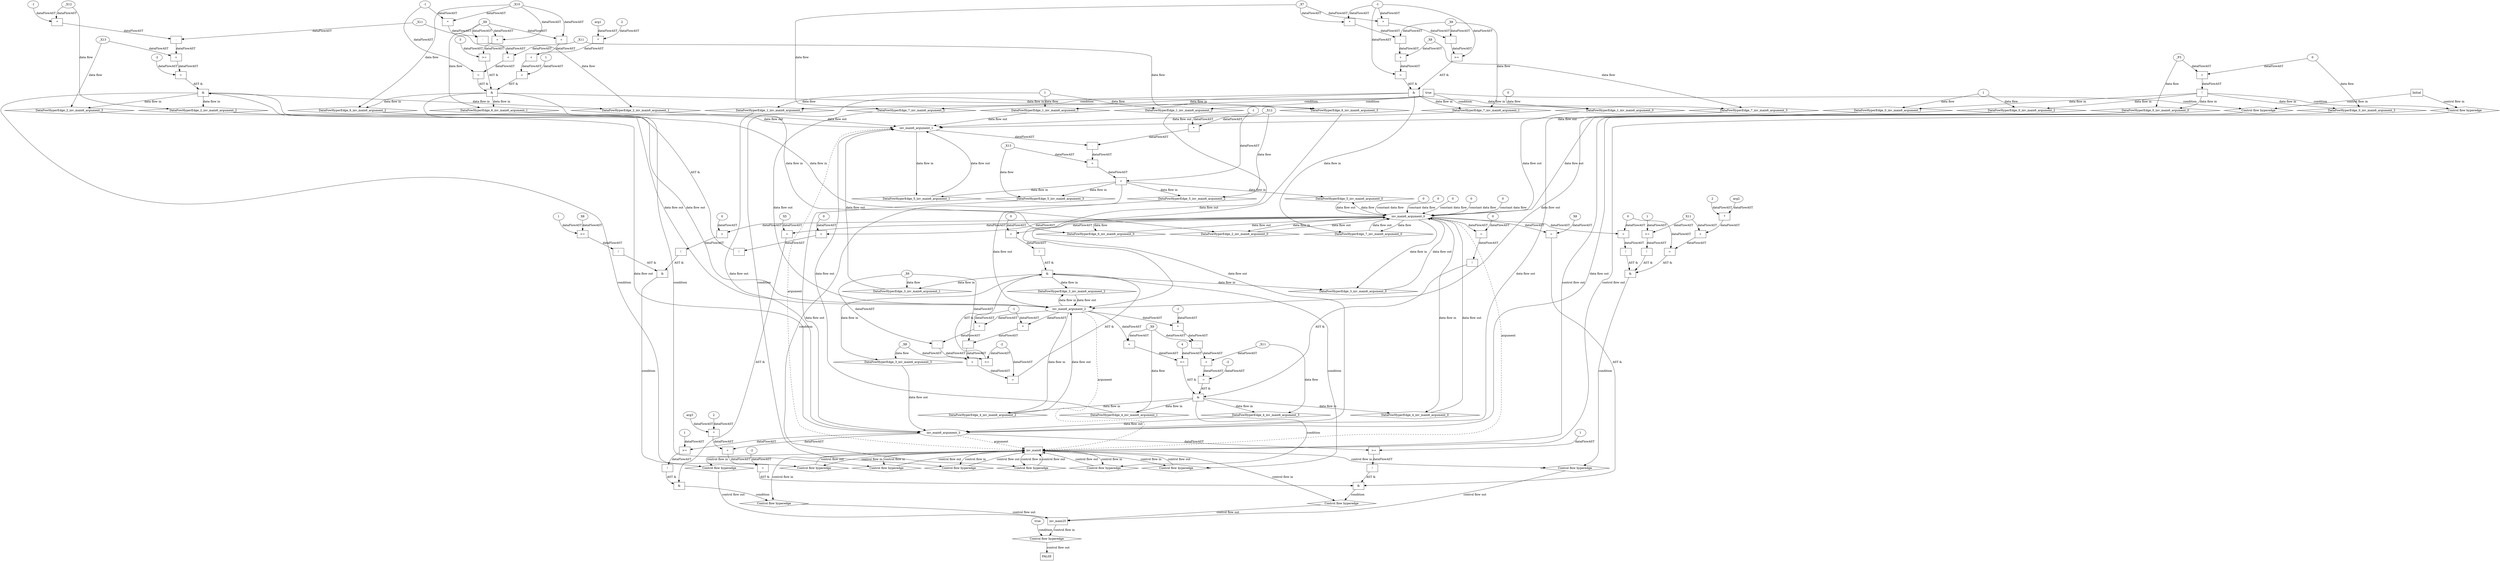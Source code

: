 digraph dag {
"inv_main25" [label="inv_main25" nodeName="inv_main25" class=cfn  shape="rect"];
"inv_main6" [label="inv_main6" nodeName="inv_main6" class=cfn  shape="rect"];
FALSE [label="FALSE" nodeName=FALSE class=cfn  shape="rect"];
Initial [label="Initial" nodeName=Initial class=cfn  shape="rect"];
ControlFowHyperEdge_0 [label="Control flow hyperedge" nodeName=ControlFowHyperEdge_0 class=controlFlowHyperEdge shape="diamond"];
"Initial" -> ControlFowHyperEdge_0 [label="control flow in"]
ControlFowHyperEdge_0 -> "inv_main6" [label="control flow out"]
ControlFowHyperEdge_1 [label="Control flow hyperedge" nodeName=ControlFowHyperEdge_1 class=controlFlowHyperEdge shape="diamond"];
"Initial" -> ControlFowHyperEdge_1 [label="control flow in"]
ControlFowHyperEdge_1 -> "inv_main6" [label="control flow out"]
ControlFowHyperEdge_2 [label="Control flow hyperedge" nodeName=ControlFowHyperEdge_2 class=controlFlowHyperEdge shape="diamond"];
"inv_main6" -> ControlFowHyperEdge_2 [label="control flow in"]
ControlFowHyperEdge_2 -> "inv_main6" [label="control flow out"]
ControlFowHyperEdge_3 [label="Control flow hyperedge" nodeName=ControlFowHyperEdge_3 class=controlFlowHyperEdge shape="diamond"];
"inv_main6" -> ControlFowHyperEdge_3 [label="control flow in"]
ControlFowHyperEdge_3 -> "inv_main6" [label="control flow out"]
ControlFowHyperEdge_4 [label="Control flow hyperedge" nodeName=ControlFowHyperEdge_4 class=controlFlowHyperEdge shape="diamond"];
"inv_main6" -> ControlFowHyperEdge_4 [label="control flow in"]
ControlFowHyperEdge_4 -> "inv_main6" [label="control flow out"]
ControlFowHyperEdge_5 [label="Control flow hyperedge" nodeName=ControlFowHyperEdge_5 class=controlFlowHyperEdge shape="diamond"];
"inv_main6" -> ControlFowHyperEdge_5 [label="control flow in"]
ControlFowHyperEdge_5 -> "inv_main6" [label="control flow out"]
ControlFowHyperEdge_6 [label="Control flow hyperedge" nodeName=ControlFowHyperEdge_6 class=controlFlowHyperEdge shape="diamond"];
"inv_main6" -> ControlFowHyperEdge_6 [label="control flow in"]
ControlFowHyperEdge_6 -> "inv_main6" [label="control flow out"]
ControlFowHyperEdge_7 [label="Control flow hyperedge" nodeName=ControlFowHyperEdge_7 class=controlFlowHyperEdge shape="diamond"];
"inv_main6" -> ControlFowHyperEdge_7 [label="control flow in"]
ControlFowHyperEdge_7 -> "inv_main6" [label="control flow out"]
ControlFowHyperEdge_8 [label="Control flow hyperedge" nodeName=ControlFowHyperEdge_8 class=controlFlowHyperEdge shape="diamond"];
"inv_main6" -> ControlFowHyperEdge_8 [label="control flow in"]
ControlFowHyperEdge_8 -> "inv_main25" [label="control flow out"]
ControlFowHyperEdge_9 [label="Control flow hyperedge" nodeName=ControlFowHyperEdge_9 class=controlFlowHyperEdge shape="diamond"];
"inv_main6" -> ControlFowHyperEdge_9 [label="control flow in"]
ControlFowHyperEdge_9 -> "inv_main25" [label="control flow out"]
ControlFowHyperEdge_10 [label="Control flow hyperedge" nodeName=ControlFowHyperEdge_10 class=controlFlowHyperEdge shape="diamond"];
"inv_main6" -> ControlFowHyperEdge_10 [label="control flow in"]
ControlFowHyperEdge_10 -> "inv_main25" [label="control flow out"]
ControlFowHyperEdge_11 [label="Control flow hyperedge" nodeName=ControlFowHyperEdge_11 class=controlFlowHyperEdge shape="diamond"];
"inv_main6" -> ControlFowHyperEdge_11 [label="control flow in"]
ControlFowHyperEdge_11 -> "inv_main25" [label="control flow out"]
ControlFowHyperEdge_12 [label="Control flow hyperedge" nodeName=ControlFowHyperEdge_12 class=controlFlowHyperEdge shape="diamond"];
"inv_main25" -> ControlFowHyperEdge_12 [label="control flow in"]
ControlFowHyperEdge_12 -> "FALSE" [label="control flow out"]
"inv_main6_argument_0" [label="inv_main6_argument_0" nodeName=argument0 class=argument  head="inv_main6" shape="oval"];
"inv_main6_argument_0" -> "inv_main6"[label="argument" style="dashed"]
"inv_main6_argument_1" [label="inv_main6_argument_1" nodeName=argument1 class=argument  head="inv_main6" shape="oval"];
"inv_main6_argument_1" -> "inv_main6"[label="argument" style="dashed"]
"inv_main6_argument_2" [label="inv_main6_argument_2" nodeName=argument2 class=argument  head="inv_main6" shape="oval"];
"inv_main6_argument_2" -> "inv_main6"[label="argument" style="dashed"]
"inv_main6_argument_3" [label="inv_main6_argument_3" nodeName=argument3 class=argument  head="inv_main6" shape="oval"];
"inv_main6_argument_3" -> "inv_main6"[label="argument" style="dashed"]

"xxxinv_main6___Initial_0xxxguard_0_node_0" [label="!" nodeName="xxxinv_main6___Initial_0xxxguard_0_node_0" class=Operator shape="rect"];
"xxxinv_main6___Initial_0xxxguard_0_node_1" [label="=" nodeName="xxxinv_main6___Initial_0xxxguard_0_node_1" class=Operator  shape="rect"];
"xxxinv_main6___Initial_0xxxguard_0_node_1" -> "xxxinv_main6___Initial_0xxxguard_0_node_0"[label="dataFlowAST"]
"xxxinv_main6___Initial_0xxxdataFlow_0_node_0" -> "xxxinv_main6___Initial_0xxxguard_0_node_1"[label="dataFlowAST"]
"xxxinv_main6___Initial_0xxxdataFlow3_node_0" -> "xxxinv_main6___Initial_0xxxguard_0_node_1"[label="dataFlowAST"]

"xxxinv_main6___Initial_0xxxguard_0_node_0" -> "ControlFowHyperEdge_0" [label="condition"];
"xxxinv_main6___Initial_0xxxdataFlow_0_node_0" [label="_P3" nodeName="xxxinv_main6___Initial_0xxxdataFlow_0_node_0" class=Constant ];

"xxxinv_main6___Initial_0xxxdataFlow_0_node_0" -> "DataFowHyperEdge_0_inv_main6_argument_0" [label="data flow"];
"xxxinv_main6___Initial_0xxxdataFlow1_node_0" [label="1" nodeName="xxxinv_main6___Initial_0xxxdataFlow1_node_0" class=Literal ];

"xxxinv_main6___Initial_0xxxdataFlow1_node_0" -> "DataFowHyperEdge_0_inv_main6_argument_1" [label="data flow"];

"xxxinv_main6___Initial_0xxxdataFlow1_node_0" -> "DataFowHyperEdge_0_inv_main6_argument_2" [label="data flow"];
"xxxinv_main6___Initial_0xxxdataFlow3_node_0" [label="0" nodeName="xxxinv_main6___Initial_0xxxdataFlow3_node_0" class=Literal ];

"xxxinv_main6___Initial_0xxxdataFlow3_node_0" -> "DataFowHyperEdge_0_inv_main6_argument_3" [label="data flow"];
"true_1" [label="true" nodeName="true_1" class=true shape="rect"];
"true_1" -> "ControlFowHyperEdge_1" [label="condition"];
"xxxinv_main6___Initial_1xxxdataFlow_0_node_0" [label="0" nodeName="xxxinv_main6___Initial_1xxxdataFlow_0_node_0" class=Literal ];

"xxxinv_main6___Initial_1xxxdataFlow_0_node_0" -> "DataFowHyperEdge_1_inv_main6_argument_0" [label="data flow"];
"xxxinv_main6___Initial_1xxxdataFlow1_node_0" [label="1" nodeName="xxxinv_main6___Initial_1xxxdataFlow1_node_0" class=Literal ];

"xxxinv_main6___Initial_1xxxdataFlow1_node_0" -> "DataFowHyperEdge_1_inv_main6_argument_1" [label="data flow"];

"xxxinv_main6___Initial_1xxxdataFlow1_node_0" -> "DataFowHyperEdge_1_inv_main6_argument_2" [label="data flow"];

"xxxinv_main6___Initial_1xxxdataFlow1_node_0" -> "DataFowHyperEdge_1_inv_main6_argument_3" [label="data flow"];
"xxxinv_main6___inv_main6_2xxx_and" [label="&" nodeName="xxxinv_main6___inv_main6_2xxx_and" class=Operator shape="rect"];
"xxxinv_main6___inv_main6_2xxxguard_0_node_0" [label="!" nodeName="xxxinv_main6___inv_main6_2xxxguard_0_node_0" class=Operator shape="rect"];
"xxxinv_main6___inv_main6_2xxxguard_0_node_1" [label="=" nodeName="xxxinv_main6___inv_main6_2xxxguard_0_node_1" class=Operator  shape="rect"];
"xxxinv_main6___inv_main6_2xxxguard_0_node_3" [label="0" nodeName="xxxinv_main6___inv_main6_2xxxguard_0_node_3" class=Literal ];
"xxxinv_main6___inv_main6_2xxxguard_0_node_1" -> "xxxinv_main6___inv_main6_2xxxguard_0_node_0"[label="dataFlowAST"]
"inv_main6_argument_0" -> "xxxinv_main6___inv_main6_2xxxguard_0_node_1"[label="dataFlowAST"]
"xxxinv_main6___inv_main6_2xxxguard_0_node_3" -> "xxxinv_main6___inv_main6_2xxxguard_0_node_1"[label="dataFlowAST"]

"xxxinv_main6___inv_main6_2xxxguard_0_node_0" -> "xxxinv_main6___inv_main6_2xxx_and" [label="AST &"];
"xxxinv_main6___inv_main6_2xxxguard1_node_0" [label="=" nodeName="xxxinv_main6___inv_main6_2xxxguard1_node_0" class=Operator  shape="rect"];
"xxxinv_main6___inv_main6_2xxxguard1_node_1" [label="+" nodeName="xxxinv_main6___inv_main6_2xxxguard1_node_1" class= Operator shape="rect"];
"xxxinv_main6___inv_main6_2xxxguard1_node_3" [label="-" nodeName="xxxinv_main6___inv_main6_2xxxguard1_node_3" class= Operator shape="rect"];
"xxxinv_main6___inv_main6_2xxxguard1_node_4" [label="*" nodeName="xxxinv_main6___inv_main6_2xxxguard1_node_4" class=Operator  shape="rect"];
"xxxinv_main6___inv_main6_2xxxguard1_node_5" [label="-1" nodeName="xxxinv_main6___inv_main6_2xxxguard1_node_5" class=Coeff ];
"xxxinv_main6___inv_main6_2xxxguard1_node_8" [label="-2" nodeName="xxxinv_main6___inv_main6_2xxxguard1_node_8" class=Literal ];
"xxxinv_main6___inv_main6_2xxxguard1_node_1" -> "xxxinv_main6___inv_main6_2xxxguard1_node_0"[label="dataFlowAST"]
"xxxinv_main6___inv_main6_2xxxguard1_node_8" -> "xxxinv_main6___inv_main6_2xxxguard1_node_0"[label="dataFlowAST"]
"xxxinv_main6___inv_main6_2xxxdataFlow2_node_0" -> "xxxinv_main6___inv_main6_2xxxguard1_node_1"[label="dataFlowAST"]
"xxxinv_main6___inv_main6_2xxxguard1_node_3" -> "xxxinv_main6___inv_main6_2xxxguard1_node_1"[label="dataFlowAST"]
"xxxinv_main6___inv_main6_2xxxguard1_node_4" -> "xxxinv_main6___inv_main6_2xxxguard1_node_3"[label="dataFlowAST"]
"xxxinv_main6___inv_main6_2xxxdataFlow_0_node_0" -> "xxxinv_main6___inv_main6_2xxxguard1_node_3"[label="dataFlowAST"]
"xxxinv_main6___inv_main6_2xxxguard1_node_5" -> "xxxinv_main6___inv_main6_2xxxguard1_node_4"[label="dataFlowAST"]
"xxxinv_main6___inv_main6_2xxxdataFlow1_node_0" -> "xxxinv_main6___inv_main6_2xxxguard1_node_4"[label="dataFlowAST"]

"xxxinv_main6___inv_main6_2xxxguard1_node_0" -> "xxxinv_main6___inv_main6_2xxx_and" [label="AST &"];
"xxxinv_main6___inv_main6_2xxx_and" -> "ControlFowHyperEdge_2" [label="condition"];
"xxxinv_main6___inv_main6_2xxxdataFlow_0_node_0" [label="_X11" nodeName="xxxinv_main6___inv_main6_2xxxdataFlow_0_node_0" class=Constant ];

"xxxinv_main6___inv_main6_2xxxdataFlow_0_node_0" -> "DataFowHyperEdge_2_inv_main6_argument_1" [label="data flow"];
"xxxinv_main6___inv_main6_2xxxdataFlow1_node_0" [label="_X12" nodeName="xxxinv_main6___inv_main6_2xxxdataFlow1_node_0" class=Constant ];

"xxxinv_main6___inv_main6_2xxxdataFlow1_node_0" -> "DataFowHyperEdge_2_inv_main6_argument_2" [label="data flow"];
"xxxinv_main6___inv_main6_2xxxdataFlow2_node_0" [label="_X13" nodeName="xxxinv_main6___inv_main6_2xxxdataFlow2_node_0" class=Constant ];

"xxxinv_main6___inv_main6_2xxxdataFlow2_node_0" -> "DataFowHyperEdge_2_inv_main6_argument_3" [label="data flow"];
"xxxinv_main6___inv_main6_3xxx_and" [label="&" nodeName="xxxinv_main6___inv_main6_3xxx_and" class=Operator shape="rect"];
"xxxinv_main6___inv_main6_3xxxguard_0_node_0" [label="!" nodeName="xxxinv_main6___inv_main6_3xxxguard_0_node_0" class=Operator shape="rect"];
"xxxinv_main6___inv_main6_3xxxguard_0_node_1" [label="=" nodeName="xxxinv_main6___inv_main6_3xxxguard_0_node_1" class=Operator  shape="rect"];
"xxxinv_main6___inv_main6_3xxxguard_0_node_3" [label="0" nodeName="xxxinv_main6___inv_main6_3xxxguard_0_node_3" class=Literal ];
"xxxinv_main6___inv_main6_3xxxguard_0_node_1" -> "xxxinv_main6___inv_main6_3xxxguard_0_node_0"[label="dataFlowAST"]
"inv_main6_argument_0" -> "xxxinv_main6___inv_main6_3xxxguard_0_node_1"[label="dataFlowAST"]
"xxxinv_main6___inv_main6_3xxxguard_0_node_3" -> "xxxinv_main6___inv_main6_3xxxguard_0_node_1"[label="dataFlowAST"]

"xxxinv_main6___inv_main6_3xxxguard_0_node_0" -> "xxxinv_main6___inv_main6_3xxx_and" [label="AST &"];
"xxxinv_main6___inv_main6_3xxxguard1_node_0" [label=">=" nodeName="xxxinv_main6___inv_main6_3xxxguard1_node_0" class=Operator  shape="rect"];
"xxxinv_main6___inv_main6_3xxxguard1_node_1" [label="-" nodeName="xxxinv_main6___inv_main6_3xxxguard1_node_1" class= Operator shape="rect"];
"xxxinv_main6___inv_main6_3xxxguard1_node_2" [label="*" nodeName="xxxinv_main6___inv_main6_3xxxguard1_node_2" class=Operator  shape="rect"];
"xxxinv_main6___inv_main6_3xxxguard1_node_3" [label="-1" nodeName="xxxinv_main6___inv_main6_3xxxguard1_node_3" class=Coeff ];
"xxxinv_main6___inv_main6_3xxxguard1_node_6" [label="-2" nodeName="xxxinv_main6___inv_main6_3xxxguard1_node_6" class=Literal ];
"xxxinv_main6___inv_main6_3xxxguard1_node_1" -> "xxxinv_main6___inv_main6_3xxxguard1_node_0"[label="dataFlowAST"]
"xxxinv_main6___inv_main6_3xxxguard1_node_6" -> "xxxinv_main6___inv_main6_3xxxguard1_node_0"[label="dataFlowAST"]
"xxxinv_main6___inv_main6_3xxxguard1_node_2" -> "xxxinv_main6___inv_main6_3xxxguard1_node_1"[label="dataFlowAST"]
"xxxinv_main6___inv_main6_3xxxdataFlow_0_node_0" -> "xxxinv_main6___inv_main6_3xxxguard1_node_1"[label="dataFlowAST"]
"xxxinv_main6___inv_main6_3xxxguard1_node_3" -> "xxxinv_main6___inv_main6_3xxxguard1_node_2"[label="dataFlowAST"]
"inv_main6_argument_2" -> "xxxinv_main6___inv_main6_3xxxguard1_node_2"[label="dataFlowAST"]

"xxxinv_main6___inv_main6_3xxxguard1_node_0" -> "xxxinv_main6___inv_main6_3xxx_and" [label="AST &"];
"xxxinv_main6___inv_main6_3xxxguard2_node_0" [label="=" nodeName="xxxinv_main6___inv_main6_3xxxguard2_node_0" class=Operator  shape="rect"];
"xxxinv_main6___inv_main6_3xxxguard2_node_1" [label="+" nodeName="xxxinv_main6___inv_main6_3xxxguard2_node_1" class= Operator shape="rect"];
"xxxinv_main6___inv_main6_3xxxguard2_node_3" [label="-" nodeName="xxxinv_main6___inv_main6_3xxxguard2_node_3" class= Operator shape="rect"];
"xxxinv_main6___inv_main6_3xxxguard2_node_4" [label="*" nodeName="xxxinv_main6___inv_main6_3xxxguard2_node_4" class=Operator  shape="rect"];
"xxxinv_main6___inv_main6_3xxxguard1_node_3" [label="-1" nodeName="xxxinv_main6___inv_main6_3xxxguard1_node_3" class=Coeff ];
"xxxinv_main6___inv_main6_3xxxguard2_node_1" -> "xxxinv_main6___inv_main6_3xxxguard2_node_0"[label="dataFlowAST"]
"xxxinv_main6___inv_main6_3xxxguard1_node_6" -> "xxxinv_main6___inv_main6_3xxxguard2_node_0"[label="dataFlowAST"]
"xxxinv_main6___inv_main6_3xxxdataFlow1_node_0" -> "xxxinv_main6___inv_main6_3xxxguard2_node_1"[label="dataFlowAST"]
"xxxinv_main6___inv_main6_3xxxguard2_node_3" -> "xxxinv_main6___inv_main6_3xxxguard2_node_1"[label="dataFlowAST"]
"xxxinv_main6___inv_main6_3xxxguard2_node_4" -> "xxxinv_main6___inv_main6_3xxxguard2_node_3"[label="dataFlowAST"]
"xxxinv_main6___inv_main6_3xxxdataFlow_0_node_0" -> "xxxinv_main6___inv_main6_3xxxguard2_node_3"[label="dataFlowAST"]
"xxxinv_main6___inv_main6_3xxxguard1_node_3" -> "xxxinv_main6___inv_main6_3xxxguard2_node_4"[label="dataFlowAST"]
"inv_main6_argument_2" -> "xxxinv_main6___inv_main6_3xxxguard2_node_4"[label="dataFlowAST"]

"xxxinv_main6___inv_main6_3xxxguard2_node_0" -> "xxxinv_main6___inv_main6_3xxx_and" [label="AST &"];
"xxxinv_main6___inv_main6_3xxx_and" -> "ControlFowHyperEdge_3" [label="condition"];
"xxxinv_main6___inv_main6_3xxxdataFlow_0_node_0" [label="_X6" nodeName="xxxinv_main6___inv_main6_3xxxdataFlow_0_node_0" class=Constant ];

"xxxinv_main6___inv_main6_3xxxdataFlow_0_node_0" -> "DataFowHyperEdge_3_inv_main6_argument_1" [label="data flow"];
"xxxinv_main6___inv_main6_3xxxdataFlow1_node_0" [label="_X8" nodeName="xxxinv_main6___inv_main6_3xxxdataFlow1_node_0" class=Constant ];

"xxxinv_main6___inv_main6_3xxxdataFlow1_node_0" -> "DataFowHyperEdge_3_inv_main6_argument_3" [label="data flow"];
"xxxinv_main6___inv_main6_4xxx_and" [label="&" nodeName="xxxinv_main6___inv_main6_4xxx_and" class=Operator shape="rect"];
"xxxinv_main6___inv_main6_4xxxguard_0_node_0" [label="!" nodeName="xxxinv_main6___inv_main6_4xxxguard_0_node_0" class=Operator shape="rect"];
"xxxinv_main6___inv_main6_4xxxguard_0_node_1" [label="=" nodeName="xxxinv_main6___inv_main6_4xxxguard_0_node_1" class=Operator  shape="rect"];
"xxxinv_main6___inv_main6_4xxxguard_0_node_3" [label="0" nodeName="xxxinv_main6___inv_main6_4xxxguard_0_node_3" class=Literal ];
"xxxinv_main6___inv_main6_4xxxguard_0_node_1" -> "xxxinv_main6___inv_main6_4xxxguard_0_node_0"[label="dataFlowAST"]
"inv_main6_argument_0" -> "xxxinv_main6___inv_main6_4xxxguard_0_node_1"[label="dataFlowAST"]
"xxxinv_main6___inv_main6_4xxxguard_0_node_3" -> "xxxinv_main6___inv_main6_4xxxguard_0_node_1"[label="dataFlowAST"]

"xxxinv_main6___inv_main6_4xxxguard_0_node_0" -> "xxxinv_main6___inv_main6_4xxx_and" [label="AST &"];
"xxxinv_main6___inv_main6_4xxxguard1_node_0" [label=">=" nodeName="xxxinv_main6___inv_main6_4xxxguard1_node_0" class=Operator  shape="rect"];
"xxxinv_main6___inv_main6_4xxxguard1_node_1" [label="+" nodeName="xxxinv_main6___inv_main6_4xxxguard1_node_1" class= Operator shape="rect"];
"xxxinv_main6___inv_main6_4xxxguard1_node_4" [label="4" nodeName="xxxinv_main6___inv_main6_4xxxguard1_node_4" class=Literal ];
"xxxinv_main6___inv_main6_4xxxguard1_node_1" -> "xxxinv_main6___inv_main6_4xxxguard1_node_0"[label="dataFlowAST"]
"xxxinv_main6___inv_main6_4xxxguard1_node_4" -> "xxxinv_main6___inv_main6_4xxxguard1_node_0"[label="dataFlowAST"]
"inv_main6_argument_2" -> "xxxinv_main6___inv_main6_4xxxguard1_node_1"[label="dataFlowAST"]
"xxxinv_main6___inv_main6_4xxxdataFlow_0_node_0" -> "xxxinv_main6___inv_main6_4xxxguard1_node_1"[label="dataFlowAST"]

"xxxinv_main6___inv_main6_4xxxguard1_node_0" -> "xxxinv_main6___inv_main6_4xxx_and" [label="AST &"];
"xxxinv_main6___inv_main6_4xxxguard2_node_0" [label="=" nodeName="xxxinv_main6___inv_main6_4xxxguard2_node_0" class=Operator  shape="rect"];
"xxxinv_main6___inv_main6_4xxxguard2_node_1" [label="+" nodeName="xxxinv_main6___inv_main6_4xxxguard2_node_1" class= Operator shape="rect"];
"xxxinv_main6___inv_main6_4xxxguard2_node_3" [label="-" nodeName="xxxinv_main6___inv_main6_4xxxguard2_node_3" class= Operator shape="rect"];
"xxxinv_main6___inv_main6_4xxxguard2_node_4" [label="*" nodeName="xxxinv_main6___inv_main6_4xxxguard2_node_4" class=Operator  shape="rect"];
"xxxinv_main6___inv_main6_4xxxguard2_node_5" [label="-1" nodeName="xxxinv_main6___inv_main6_4xxxguard2_node_5" class=Coeff ];
"xxxinv_main6___inv_main6_4xxxguard2_node_8" [label="-2" nodeName="xxxinv_main6___inv_main6_4xxxguard2_node_8" class=Literal ];
"xxxinv_main6___inv_main6_4xxxguard2_node_1" -> "xxxinv_main6___inv_main6_4xxxguard2_node_0"[label="dataFlowAST"]
"xxxinv_main6___inv_main6_4xxxguard2_node_8" -> "xxxinv_main6___inv_main6_4xxxguard2_node_0"[label="dataFlowAST"]
"xxxinv_main6___inv_main6_4xxxdataFlow1_node_0" -> "xxxinv_main6___inv_main6_4xxxguard2_node_1"[label="dataFlowAST"]
"xxxinv_main6___inv_main6_4xxxguard2_node_3" -> "xxxinv_main6___inv_main6_4xxxguard2_node_1"[label="dataFlowAST"]
"xxxinv_main6___inv_main6_4xxxguard2_node_4" -> "xxxinv_main6___inv_main6_4xxxguard2_node_3"[label="dataFlowAST"]
"xxxinv_main6___inv_main6_4xxxdataFlow_0_node_0" -> "xxxinv_main6___inv_main6_4xxxguard2_node_3"[label="dataFlowAST"]
"xxxinv_main6___inv_main6_4xxxguard2_node_5" -> "xxxinv_main6___inv_main6_4xxxguard2_node_4"[label="dataFlowAST"]
"inv_main6_argument_2" -> "xxxinv_main6___inv_main6_4xxxguard2_node_4"[label="dataFlowAST"]

"xxxinv_main6___inv_main6_4xxxguard2_node_0" -> "xxxinv_main6___inv_main6_4xxx_and" [label="AST &"];
"xxxinv_main6___inv_main6_4xxx_and" -> "ControlFowHyperEdge_4" [label="condition"];
"xxxinv_main6___inv_main6_4xxxdataFlow_0_node_0" [label="_X9" nodeName="xxxinv_main6___inv_main6_4xxxdataFlow_0_node_0" class=Constant ];

"xxxinv_main6___inv_main6_4xxxdataFlow_0_node_0" -> "DataFowHyperEdge_4_inv_main6_argument_1" [label="data flow"];
"xxxinv_main6___inv_main6_4xxxdataFlow1_node_0" [label="_X11" nodeName="xxxinv_main6___inv_main6_4xxxdataFlow1_node_0" class=Constant ];

"xxxinv_main6___inv_main6_4xxxdataFlow1_node_0" -> "DataFowHyperEdge_4_inv_main6_argument_3" [label="data flow"];
"xxxinv_main6___inv_main6_5xxxguard_0_node_0" [label="=" nodeName="xxxinv_main6___inv_main6_5xxxguard_0_node_0" class=Operator  shape="rect"];
"xxxinv_main6___inv_main6_5xxxguard_0_node_1" [label="+" nodeName="xxxinv_main6___inv_main6_5xxxguard_0_node_1" class= Operator shape="rect"];
"xxxinv_main6___inv_main6_5xxxguard_0_node_3" [label="-" nodeName="xxxinv_main6___inv_main6_5xxxguard_0_node_3" class= Operator shape="rect"];
"xxxinv_main6___inv_main6_5xxxguard_0_node_4" [label="*" nodeName="xxxinv_main6___inv_main6_5xxxguard_0_node_4" class=Operator  shape="rect"];
"xxxinv_main6___inv_main6_5xxxguard_0_node_5" [label="-1" nodeName="xxxinv_main6___inv_main6_5xxxguard_0_node_5" class=Coeff ];
"xxxinv_main6___inv_main6_5xxxguard_0_node_5" [label="-1" nodeName="xxxinv_main6___inv_main6_5xxxguard_0_node_5" class=Literal ];
"xxxinv_main6___inv_main6_5xxxguard_0_node_1" -> "xxxinv_main6___inv_main6_5xxxguard_0_node_0"[label="dataFlowAST"]
"xxxinv_main6___inv_main6_5xxxguard_0_node_5" -> "xxxinv_main6___inv_main6_5xxxguard_0_node_0"[label="dataFlowAST"]
"xxxinv_main6___inv_main6_5xxxdataFlow2_node_0" -> "xxxinv_main6___inv_main6_5xxxguard_0_node_1"[label="dataFlowAST"]
"xxxinv_main6___inv_main6_5xxxguard_0_node_3" -> "xxxinv_main6___inv_main6_5xxxguard_0_node_1"[label="dataFlowAST"]
"xxxinv_main6___inv_main6_5xxxguard_0_node_4" -> "xxxinv_main6___inv_main6_5xxxguard_0_node_3"[label="dataFlowAST"]
"inv_main6_argument_1" -> "xxxinv_main6___inv_main6_5xxxguard_0_node_3"[label="dataFlowAST"]
"xxxinv_main6___inv_main6_5xxxguard_0_node_5" -> "xxxinv_main6___inv_main6_5xxxguard_0_node_4"[label="dataFlowAST"]
"xxxinv_main6___inv_main6_5xxxdataFlow1_node_0" -> "xxxinv_main6___inv_main6_5xxxguard_0_node_4"[label="dataFlowAST"]

"xxxinv_main6___inv_main6_5xxxguard_0_node_0" -> "ControlFowHyperEdge_5" [label="condition"];

"inv_main6_argument_0" -> "DataFowHyperEdge_5_inv_main6_argument_0" [label="data flow"];
"xxxinv_main6___inv_main6_5xxxdataFlow1_node_0" [label="_X12" nodeName="xxxinv_main6___inv_main6_5xxxdataFlow1_node_0" class=Constant ];

"xxxinv_main6___inv_main6_5xxxdataFlow1_node_0" -> "DataFowHyperEdge_5_inv_main6_argument_2" [label="data flow"];
"xxxinv_main6___inv_main6_5xxxdataFlow2_node_0" [label="_X13" nodeName="xxxinv_main6___inv_main6_5xxxdataFlow2_node_0" class=Constant ];

"xxxinv_main6___inv_main6_5xxxdataFlow2_node_0" -> "DataFowHyperEdge_5_inv_main6_argument_3" [label="data flow"];
"xxxinv_main6___inv_main6_6xxx_and" [label="&" nodeName="xxxinv_main6___inv_main6_6xxx_and" class=Operator shape="rect"];
"xxxinv_main6___inv_main6_6xxxguard_0_node_0" [label=">=" nodeName="xxxinv_main6___inv_main6_6xxxguard_0_node_0" class=Operator  shape="rect"];
"xxxinv_main6___inv_main6_6xxxguard_0_node_1" [label="+" nodeName="xxxinv_main6___inv_main6_6xxxguard_0_node_1" class= Operator shape="rect"];
"xxxinv_main6___inv_main6_6xxxguard_0_node_4" [label="3" nodeName="xxxinv_main6___inv_main6_6xxxguard_0_node_4" class=Literal ];
"xxxinv_main6___inv_main6_6xxxguard_0_node_1" -> "xxxinv_main6___inv_main6_6xxxguard_0_node_0"[label="dataFlowAST"]
"xxxinv_main6___inv_main6_6xxxguard_0_node_4" -> "xxxinv_main6___inv_main6_6xxxguard_0_node_0"[label="dataFlowAST"]
"xxxinv_main6___inv_main6_6xxxdataFlow2_node_0" -> "xxxinv_main6___inv_main6_6xxxguard_0_node_1"[label="dataFlowAST"]
"xxxinv_main6___inv_main6_6xxxdataFlow1_node_0" -> "xxxinv_main6___inv_main6_6xxxguard_0_node_1"[label="dataFlowAST"]

"xxxinv_main6___inv_main6_6xxxguard_0_node_0" -> "xxxinv_main6___inv_main6_6xxx_and" [label="AST &"];
"xxxinv_main6___inv_main6_6xxxguard1_node_0" [label="=" nodeName="xxxinv_main6___inv_main6_6xxxguard1_node_0" class=Operator  shape="rect"];
"xxxinv_main6___inv_main6_6xxxguard1_node_1" [label="+" nodeName="xxxinv_main6___inv_main6_6xxxguard1_node_1" class= Operator shape="rect"];
"xxxinv_main6___inv_main6_6xxxguard1_node_3" [label="-" nodeName="xxxinv_main6___inv_main6_6xxxguard1_node_3" class= Operator shape="rect"];
"xxxinv_main6___inv_main6_6xxxguard1_node_4" [label="*" nodeName="xxxinv_main6___inv_main6_6xxxguard1_node_4" class=Operator  shape="rect"];
"xxxinv_main6___inv_main6_6xxxguard1_node_5" [label="-1" nodeName="xxxinv_main6___inv_main6_6xxxguard1_node_5" class=Coeff ];
"xxxinv_main6___inv_main6_6xxxguard1_node_5" [label="-1" nodeName="xxxinv_main6___inv_main6_6xxxguard1_node_5" class=Literal ];
"xxxinv_main6___inv_main6_6xxxguard1_node_1" -> "xxxinv_main6___inv_main6_6xxxguard1_node_0"[label="dataFlowAST"]
"xxxinv_main6___inv_main6_6xxxguard1_node_5" -> "xxxinv_main6___inv_main6_6xxxguard1_node_0"[label="dataFlowAST"]
"xxxinv_main6___inv_main6_6xxxdataFlow3_node_0" -> "xxxinv_main6___inv_main6_6xxxguard1_node_1"[label="dataFlowAST"]
"xxxinv_main6___inv_main6_6xxxguard1_node_3" -> "xxxinv_main6___inv_main6_6xxxguard1_node_1"[label="dataFlowAST"]
"xxxinv_main6___inv_main6_6xxxguard1_node_4" -> "xxxinv_main6___inv_main6_6xxxguard1_node_3"[label="dataFlowAST"]
"xxxinv_main6___inv_main6_6xxxdataFlow1_node_0" -> "xxxinv_main6___inv_main6_6xxxguard1_node_3"[label="dataFlowAST"]
"xxxinv_main6___inv_main6_6xxxguard1_node_5" -> "xxxinv_main6___inv_main6_6xxxguard1_node_4"[label="dataFlowAST"]
"xxxinv_main6___inv_main6_6xxxdataFlow2_node_0" -> "xxxinv_main6___inv_main6_6xxxguard1_node_4"[label="dataFlowAST"]

"xxxinv_main6___inv_main6_6xxxguard1_node_0" -> "xxxinv_main6___inv_main6_6xxx_and" [label="AST &"];
"xxxinv_main6___inv_main6_6xxxguard2_node_0" [label="=" nodeName="xxxinv_main6___inv_main6_6xxxguard2_node_0" class=Operator  shape="rect"];
"xxxinv_main6___inv_main6_6xxxguard2_node_1" [label="+" nodeName="xxxinv_main6___inv_main6_6xxxguard2_node_1" class= Operator shape="rect"];
"xxxinv_main6___inv_main6_6xxxguard2_node_2" [label="*" nodeName="xxxinv_main6___inv_main6_6xxxguard2_node_2" class=Operator  shape="rect"];
"xxxinv_main6___inv_main6_6xxxguard2_node_3" [label="2" nodeName="xxxinv_main6___inv_main6_6xxxguard2_node_3" class=Coeff ];
"xxxinv_main6___inv_main6_6xxxguard2_node_4" [label="arg1" nodeName="xxxinv_main6___inv_main6_6xxxguard2_node_4" class=Constant ];
"xxxinv_main6___inv_main6_6xxxguard2_node_5" [label="+" nodeName="xxxinv_main6___inv_main6_6xxxguard2_node_5" class= Operator shape="rect"];
"xxxinv_main6___inv_main6_6xxxguard2_node_8" [label="1" nodeName="xxxinv_main6___inv_main6_6xxxguard2_node_8" class=Literal ];
"xxxinv_main6___inv_main6_6xxxguard2_node_1" -> "xxxinv_main6___inv_main6_6xxxguard2_node_0"[label="dataFlowAST"]
"xxxinv_main6___inv_main6_6xxxguard2_node_8" -> "xxxinv_main6___inv_main6_6xxxguard2_node_0"[label="dataFlowAST"]
"xxxinv_main6___inv_main6_6xxxguard2_node_2" -> "xxxinv_main6___inv_main6_6xxxguard2_node_1"[label="dataFlowAST"]
"xxxinv_main6___inv_main6_6xxxguard2_node_5" -> "xxxinv_main6___inv_main6_6xxxguard2_node_1"[label="dataFlowAST"]
"xxxinv_main6___inv_main6_6xxxguard2_node_3" -> "xxxinv_main6___inv_main6_6xxxguard2_node_2"[label="dataFlowAST"]
"xxxinv_main6___inv_main6_6xxxguard2_node_4" -> "xxxinv_main6___inv_main6_6xxxguard2_node_2"[label="dataFlowAST"]
"xxxinv_main6___inv_main6_6xxxdataFlow2_node_0" -> "xxxinv_main6___inv_main6_6xxxguard2_node_5"[label="dataFlowAST"]
"xxxinv_main6___inv_main6_6xxxdataFlow1_node_0" -> "xxxinv_main6___inv_main6_6xxxguard2_node_5"[label="dataFlowAST"]

"xxxinv_main6___inv_main6_6xxxguard2_node_0" -> "xxxinv_main6___inv_main6_6xxx_and" [label="AST &"];
"xxxinv_main6___inv_main6_6xxx_and" -> "ControlFowHyperEdge_6" [label="condition"];

"inv_main6_argument_0" -> "DataFowHyperEdge_6_inv_main6_argument_0" [label="data flow"];
"xxxinv_main6___inv_main6_6xxxdataFlow1_node_0" [label="_X9" nodeName="xxxinv_main6___inv_main6_6xxxdataFlow1_node_0" class=Constant ];

"xxxinv_main6___inv_main6_6xxxdataFlow1_node_0" -> "DataFowHyperEdge_6_inv_main6_argument_1" [label="data flow"];
"xxxinv_main6___inv_main6_6xxxdataFlow2_node_0" [label="_X10" nodeName="xxxinv_main6___inv_main6_6xxxdataFlow2_node_0" class=Constant ];

"xxxinv_main6___inv_main6_6xxxdataFlow2_node_0" -> "DataFowHyperEdge_6_inv_main6_argument_2" [label="data flow"];
"xxxinv_main6___inv_main6_6xxxdataFlow3_node_0" [label="_X11" nodeName="xxxinv_main6___inv_main6_6xxxdataFlow3_node_0" class=Constant ];

"xxxinv_main6___inv_main6_6xxxdataFlow3_node_0" -> "DataFowHyperEdge_6_inv_main6_argument_3" [label="data flow"];
"xxxinv_main6___inv_main6_7xxx_and" [label="&" nodeName="xxxinv_main6___inv_main6_7xxx_and" class=Operator shape="rect"];
"xxxinv_main6___inv_main6_7xxxguard_0_node_0" [label=">=" nodeName="xxxinv_main6___inv_main6_7xxxguard_0_node_0" class=Operator  shape="rect"];
"xxxinv_main6___inv_main6_7xxxguard_0_node_1" [label="-" nodeName="xxxinv_main6___inv_main6_7xxxguard_0_node_1" class= Operator shape="rect"];
"xxxinv_main6___inv_main6_7xxxguard_0_node_2" [label="*" nodeName="xxxinv_main6___inv_main6_7xxxguard_0_node_2" class=Operator  shape="rect"];
"xxxinv_main6___inv_main6_7xxxguard_0_node_3" [label="-1" nodeName="xxxinv_main6___inv_main6_7xxxguard_0_node_3" class=Coeff ];
"xxxinv_main6___inv_main6_7xxxguard_0_node_3" [label="-1" nodeName="xxxinv_main6___inv_main6_7xxxguard_0_node_3" class=Literal ];
"xxxinv_main6___inv_main6_7xxxguard_0_node_1" -> "xxxinv_main6___inv_main6_7xxxguard_0_node_0"[label="dataFlowAST"]
"xxxinv_main6___inv_main6_7xxxguard_0_node_3" -> "xxxinv_main6___inv_main6_7xxxguard_0_node_0"[label="dataFlowAST"]
"xxxinv_main6___inv_main6_7xxxguard_0_node_2" -> "xxxinv_main6___inv_main6_7xxxguard_0_node_1"[label="dataFlowAST"]
"xxxinv_main6___inv_main6_7xxxdataFlow1_node_0" -> "xxxinv_main6___inv_main6_7xxxguard_0_node_1"[label="dataFlowAST"]
"xxxinv_main6___inv_main6_7xxxguard_0_node_3" -> "xxxinv_main6___inv_main6_7xxxguard_0_node_2"[label="dataFlowAST"]
"xxxinv_main6___inv_main6_7xxxdataFlow2_node_0" -> "xxxinv_main6___inv_main6_7xxxguard_0_node_2"[label="dataFlowAST"]

"xxxinv_main6___inv_main6_7xxxguard_0_node_0" -> "xxxinv_main6___inv_main6_7xxx_and" [label="AST &"];
"xxxinv_main6___inv_main6_7xxxguard1_node_0" [label="=" nodeName="xxxinv_main6___inv_main6_7xxxguard1_node_0" class=Operator  shape="rect"];
"xxxinv_main6___inv_main6_7xxxguard1_node_1" [label="+" nodeName="xxxinv_main6___inv_main6_7xxxguard1_node_1" class= Operator shape="rect"];
"xxxinv_main6___inv_main6_7xxxguard1_node_3" [label="-" nodeName="xxxinv_main6___inv_main6_7xxxguard1_node_3" class= Operator shape="rect"];
"xxxinv_main6___inv_main6_7xxxguard1_node_4" [label="*" nodeName="xxxinv_main6___inv_main6_7xxxguard1_node_4" class=Operator  shape="rect"];
"xxxinv_main6___inv_main6_7xxxguard_0_node_3" [label="-1" nodeName="xxxinv_main6___inv_main6_7xxxguard_0_node_3" class=Coeff ];
"xxxinv_main6___inv_main6_7xxxguard1_node_1" -> "xxxinv_main6___inv_main6_7xxxguard1_node_0"[label="dataFlowAST"]
"xxxinv_main6___inv_main6_7xxxguard_0_node_3" -> "xxxinv_main6___inv_main6_7xxxguard1_node_0"[label="dataFlowAST"]
"xxxinv_main6___inv_main6_7xxxdataFlow3_node_0" -> "xxxinv_main6___inv_main6_7xxxguard1_node_1"[label="dataFlowAST"]
"xxxinv_main6___inv_main6_7xxxguard1_node_3" -> "xxxinv_main6___inv_main6_7xxxguard1_node_1"[label="dataFlowAST"]
"xxxinv_main6___inv_main6_7xxxguard1_node_4" -> "xxxinv_main6___inv_main6_7xxxguard1_node_3"[label="dataFlowAST"]
"xxxinv_main6___inv_main6_7xxxdataFlow1_node_0" -> "xxxinv_main6___inv_main6_7xxxguard1_node_3"[label="dataFlowAST"]
"xxxinv_main6___inv_main6_7xxxguard_0_node_3" -> "xxxinv_main6___inv_main6_7xxxguard1_node_4"[label="dataFlowAST"]
"xxxinv_main6___inv_main6_7xxxdataFlow2_node_0" -> "xxxinv_main6___inv_main6_7xxxguard1_node_4"[label="dataFlowAST"]

"xxxinv_main6___inv_main6_7xxxguard1_node_0" -> "xxxinv_main6___inv_main6_7xxx_and" [label="AST &"];
"xxxinv_main6___inv_main6_7xxx_and" -> "ControlFowHyperEdge_7" [label="condition"];

"inv_main6_argument_0" -> "DataFowHyperEdge_7_inv_main6_argument_0" [label="data flow"];
"xxxinv_main6___inv_main6_7xxxdataFlow1_node_0" [label="_X6" nodeName="xxxinv_main6___inv_main6_7xxxdataFlow1_node_0" class=Constant ];

"xxxinv_main6___inv_main6_7xxxdataFlow1_node_0" -> "DataFowHyperEdge_7_inv_main6_argument_1" [label="data flow"];
"xxxinv_main6___inv_main6_7xxxdataFlow2_node_0" [label="_X7" nodeName="xxxinv_main6___inv_main6_7xxxdataFlow2_node_0" class=Constant ];

"xxxinv_main6___inv_main6_7xxxdataFlow2_node_0" -> "DataFowHyperEdge_7_inv_main6_argument_2" [label="data flow"];
"xxxinv_main6___inv_main6_7xxxdataFlow3_node_0" [label="_X8" nodeName="xxxinv_main6___inv_main6_7xxxdataFlow3_node_0" class=Constant ];

"xxxinv_main6___inv_main6_7xxxdataFlow3_node_0" -> "DataFowHyperEdge_7_inv_main6_argument_3" [label="data flow"];
"xxxinv_main25___inv_main6_8xxx_and" [label="&" nodeName="xxxinv_main25___inv_main6_8xxx_and" class=Operator shape="rect"];
"xxxinv_main25___inv_main6_8xxxguard_0_node_0" [label="!" nodeName="xxxinv_main25___inv_main6_8xxxguard_0_node_0" class=Operator shape="rect"];
"xxxinv_main25___inv_main6_8xxxguard_0_node_1" [label="=" nodeName="xxxinv_main25___inv_main6_8xxxguard_0_node_1" class=Operator  shape="rect"];
"xxxinv_main25___inv_main6_8xxxguard_0_node_3" [label="0" nodeName="xxxinv_main25___inv_main6_8xxxguard_0_node_3" class=Literal ];
"xxxinv_main25___inv_main6_8xxxguard_0_node_1" -> "xxxinv_main25___inv_main6_8xxxguard_0_node_0"[label="dataFlowAST"]
"inv_main6_argument_0" -> "xxxinv_main25___inv_main6_8xxxguard_0_node_1"[label="dataFlowAST"]
"xxxinv_main25___inv_main6_8xxxguard_0_node_3" -> "xxxinv_main25___inv_main6_8xxxguard_0_node_1"[label="dataFlowAST"]

"xxxinv_main25___inv_main6_8xxxguard_0_node_0" -> "xxxinv_main25___inv_main6_8xxx_and" [label="AST &"];
"xxxinv_main25___inv_main6_8xxxguard1_node_0" [label="!" nodeName="xxxinv_main25___inv_main6_8xxxguard1_node_0" class=Operator shape="rect"];
"xxxinv_main25___inv_main6_8xxxguard1_node_1" [label=">=" nodeName="xxxinv_main25___inv_main6_8xxxguard1_node_1" class=Operator  shape="rect"];
"xxxinv_main25___inv_main6_8xxxguard1_node_2" [label="1" nodeName="xxxinv_main25___inv_main6_8xxxguard1_node_2" class=Literal ];
"xxxinv_main25___inv_main6_8xxxguard1_node_3" [label="X11" nodeName="xxxinv_main25___inv_main6_8xxxguard1_node_3" class=Constant ];
"xxxinv_main25___inv_main6_8xxxguard1_node_1" -> "xxxinv_main25___inv_main6_8xxxguard1_node_0"[label="dataFlowAST"]
"xxxinv_main25___inv_main6_8xxxguard1_node_2" -> "xxxinv_main25___inv_main6_8xxxguard1_node_1"[label="dataFlowAST"]
"xxxinv_main25___inv_main6_8xxxguard1_node_3" -> "xxxinv_main25___inv_main6_8xxxguard1_node_1"[label="dataFlowAST"]

"xxxinv_main25___inv_main6_8xxxguard1_node_0" -> "xxxinv_main25___inv_main6_8xxx_and" [label="AST &"];
"xxxinv_main25___inv_main6_8xxxguard2_node_0" [label="=" nodeName="xxxinv_main25___inv_main6_8xxxguard2_node_0" class=Operator  shape="rect"];
"xxxinv_main25___inv_main6_8xxxguard2_node_1" [label="+" nodeName="xxxinv_main25___inv_main6_8xxxguard2_node_1" class= Operator shape="rect"];
"xxxinv_main25___inv_main6_8xxxguard2_node_2" [label="*" nodeName="xxxinv_main25___inv_main6_8xxxguard2_node_2" class=Operator  shape="rect"];
"xxxinv_main25___inv_main6_8xxxguard2_node_3" [label="2" nodeName="xxxinv_main25___inv_main6_8xxxguard2_node_3" class=Coeff ];
"xxxinv_main25___inv_main6_8xxxguard2_node_4" [label="arg2" nodeName="xxxinv_main25___inv_main6_8xxxguard2_node_4" class=Constant ];
"xxxinv_main25___inv_main6_8xxxguard2_node_1" -> "xxxinv_main25___inv_main6_8xxxguard2_node_0"[label="dataFlowAST"]
"xxxinv_main25___inv_main6_8xxxguard_0_node_3" -> "xxxinv_main25___inv_main6_8xxxguard2_node_0"[label="dataFlowAST"]
"xxxinv_main25___inv_main6_8xxxguard2_node_2" -> "xxxinv_main25___inv_main6_8xxxguard2_node_1"[label="dataFlowAST"]
"xxxinv_main25___inv_main6_8xxxguard1_node_3" -> "xxxinv_main25___inv_main6_8xxxguard2_node_1"[label="dataFlowAST"]
"xxxinv_main25___inv_main6_8xxxguard2_node_3" -> "xxxinv_main25___inv_main6_8xxxguard2_node_2"[label="dataFlowAST"]
"xxxinv_main25___inv_main6_8xxxguard2_node_4" -> "xxxinv_main25___inv_main6_8xxxguard2_node_2"[label="dataFlowAST"]

"xxxinv_main25___inv_main6_8xxxguard2_node_0" -> "xxxinv_main25___inv_main6_8xxx_and" [label="AST &"];
"xxxinv_main25___inv_main6_8xxx_and" -> "ControlFowHyperEdge_8" [label="condition"];
"xxxinv_main25___inv_main6_9xxx_and" [label="&" nodeName="xxxinv_main25___inv_main6_9xxx_and" class=Operator shape="rect"];
"xxxinv_main25___inv_main6_9xxxguard_0_node_0" [label="!" nodeName="xxxinv_main25___inv_main6_9xxxguard_0_node_0" class=Operator shape="rect"];
"xxxinv_main25___inv_main6_9xxxguard_0_node_1" [label="=" nodeName="xxxinv_main25___inv_main6_9xxxguard_0_node_1" class=Operator  shape="rect"];
"xxxinv_main25___inv_main6_9xxxguard_0_node_3" [label="0" nodeName="xxxinv_main25___inv_main6_9xxxguard_0_node_3" class=Literal ];
"xxxinv_main25___inv_main6_9xxxguard_0_node_1" -> "xxxinv_main25___inv_main6_9xxxguard_0_node_0"[label="dataFlowAST"]
"inv_main6_argument_0" -> "xxxinv_main25___inv_main6_9xxxguard_0_node_1"[label="dataFlowAST"]
"xxxinv_main25___inv_main6_9xxxguard_0_node_3" -> "xxxinv_main25___inv_main6_9xxxguard_0_node_1"[label="dataFlowAST"]

"xxxinv_main25___inv_main6_9xxxguard_0_node_0" -> "xxxinv_main25___inv_main6_9xxx_and" [label="AST &"];
"xxxinv_main25___inv_main6_9xxxguard1_node_0" [label="!" nodeName="xxxinv_main25___inv_main6_9xxxguard1_node_0" class=Operator shape="rect"];
"xxxinv_main25___inv_main6_9xxxguard1_node_1" [label=">=" nodeName="xxxinv_main25___inv_main6_9xxxguard1_node_1" class=Operator  shape="rect"];
"xxxinv_main25___inv_main6_9xxxguard1_node_2" [label="X8" nodeName="xxxinv_main25___inv_main6_9xxxguard1_node_2" class=Constant ];
"xxxinv_main25___inv_main6_9xxxguard1_node_3" [label="1" nodeName="xxxinv_main25___inv_main6_9xxxguard1_node_3" class=Literal ];
"xxxinv_main25___inv_main6_9xxxguard1_node_1" -> "xxxinv_main25___inv_main6_9xxxguard1_node_0"[label="dataFlowAST"]
"xxxinv_main25___inv_main6_9xxxguard1_node_2" -> "xxxinv_main25___inv_main6_9xxxguard1_node_1"[label="dataFlowAST"]
"xxxinv_main25___inv_main6_9xxxguard1_node_3" -> "xxxinv_main25___inv_main6_9xxxguard1_node_1"[label="dataFlowAST"]

"xxxinv_main25___inv_main6_9xxxguard1_node_0" -> "xxxinv_main25___inv_main6_9xxx_and" [label="AST &"];
"xxxinv_main25___inv_main6_9xxx_and" -> "ControlFowHyperEdge_9" [label="condition"];
"xxxinv_main25___inv_main6_10xxx_and" [label="&" nodeName="xxxinv_main25___inv_main6_10xxx_and" class=Operator shape="rect"];
"xxxinv_main25___inv_main6_10xxxguard_0_node_0" [label="!" nodeName="xxxinv_main25___inv_main6_10xxxguard_0_node_0" class=Operator shape="rect"];
"xxxinv_main25___inv_main6_10xxxguard_0_node_1" [label=">=" nodeName="xxxinv_main25___inv_main6_10xxxguard_0_node_1" class=Operator  shape="rect"];
"xxxinv_main25___inv_main6_10xxxguard_0_node_3" [label="1" nodeName="xxxinv_main25___inv_main6_10xxxguard_0_node_3" class=Literal ];
"xxxinv_main25___inv_main6_10xxxguard_0_node_1" -> "xxxinv_main25___inv_main6_10xxxguard_0_node_0"[label="dataFlowAST"]
"inv_main6_argument_3" -> "xxxinv_main25___inv_main6_10xxxguard_0_node_1"[label="dataFlowAST"]
"xxxinv_main25___inv_main6_10xxxguard_0_node_3" -> "xxxinv_main25___inv_main6_10xxxguard_0_node_1"[label="dataFlowAST"]

"xxxinv_main25___inv_main6_10xxxguard_0_node_0" -> "xxxinv_main25___inv_main6_10xxx_and" [label="AST &"];
"xxxinv_main25___inv_main6_10xxxguard1_node_0" [label="=" nodeName="xxxinv_main25___inv_main6_10xxxguard1_node_0" class=Operator  shape="rect"];
"xxxinv_main25___inv_main6_10xxxguard1_node_1" [label="X5" nodeName="xxxinv_main25___inv_main6_10xxxguard1_node_1" class=Constant ];
"xxxinv_main25___inv_main6_10xxxguard1_node_1" -> "xxxinv_main25___inv_main6_10xxxguard1_node_0"[label="dataFlowAST"]
"inv_main6_argument_0" -> "xxxinv_main25___inv_main6_10xxxguard1_node_0"[label="dataFlowAST"]

"xxxinv_main25___inv_main6_10xxxguard1_node_0" -> "xxxinv_main25___inv_main6_10xxx_and" [label="AST &"];
"xxxinv_main25___inv_main6_10xxx_and" -> "ControlFowHyperEdge_10" [label="condition"];
"xxxinv_main25___inv_main6_11xxx_and" [label="&" nodeName="xxxinv_main25___inv_main6_11xxx_and" class=Operator shape="rect"];
"xxxinv_main25___inv_main6_11xxxguard_0_node_0" [label="!" nodeName="xxxinv_main25___inv_main6_11xxxguard_0_node_0" class=Operator shape="rect"];
"xxxinv_main25___inv_main6_11xxxguard_0_node_1" [label=">=" nodeName="xxxinv_main25___inv_main6_11xxxguard_0_node_1" class=Operator  shape="rect"];
"xxxinv_main25___inv_main6_11xxxguard_0_node_2" [label="1" nodeName="xxxinv_main25___inv_main6_11xxxguard_0_node_2" class=Literal ];
"xxxinv_main25___inv_main6_11xxxguard_0_node_1" -> "xxxinv_main25___inv_main6_11xxxguard_0_node_0"[label="dataFlowAST"]
"xxxinv_main25___inv_main6_11xxxguard_0_node_2" -> "xxxinv_main25___inv_main6_11xxxguard_0_node_1"[label="dataFlowAST"]
"inv_main6_argument_3" -> "xxxinv_main25___inv_main6_11xxxguard_0_node_1"[label="dataFlowAST"]

"xxxinv_main25___inv_main6_11xxxguard_0_node_0" -> "xxxinv_main25___inv_main6_11xxx_and" [label="AST &"];
"xxxinv_main25___inv_main6_11xxxguard1_node_0" [label="=" nodeName="xxxinv_main25___inv_main6_11xxxguard1_node_0" class=Operator  shape="rect"];
"xxxinv_main25___inv_main6_11xxxguard1_node_1" [label="+" nodeName="xxxinv_main25___inv_main6_11xxxguard1_node_1" class= Operator shape="rect"];
"xxxinv_main25___inv_main6_11xxxguard1_node_2" [label="*" nodeName="xxxinv_main25___inv_main6_11xxxguard1_node_2" class=Operator  shape="rect"];
"xxxinv_main25___inv_main6_11xxxguard1_node_3" [label="2" nodeName="xxxinv_main25___inv_main6_11xxxguard1_node_3" class=Coeff ];
"xxxinv_main25___inv_main6_11xxxguard1_node_4" [label="arg3" nodeName="xxxinv_main25___inv_main6_11xxxguard1_node_4" class=Constant ];
"xxxinv_main25___inv_main6_11xxxguard1_node_6" [label="-2" nodeName="xxxinv_main25___inv_main6_11xxxguard1_node_6" class=Literal ];
"xxxinv_main25___inv_main6_11xxxguard1_node_1" -> "xxxinv_main25___inv_main6_11xxxguard1_node_0"[label="dataFlowAST"]
"xxxinv_main25___inv_main6_11xxxguard1_node_6" -> "xxxinv_main25___inv_main6_11xxxguard1_node_0"[label="dataFlowAST"]
"xxxinv_main25___inv_main6_11xxxguard1_node_2" -> "xxxinv_main25___inv_main6_11xxxguard1_node_1"[label="dataFlowAST"]
"inv_main6_argument_3" -> "xxxinv_main25___inv_main6_11xxxguard1_node_1"[label="dataFlowAST"]
"xxxinv_main25___inv_main6_11xxxguard1_node_3" -> "xxxinv_main25___inv_main6_11xxxguard1_node_2"[label="dataFlowAST"]
"xxxinv_main25___inv_main6_11xxxguard1_node_4" -> "xxxinv_main25___inv_main6_11xxxguard1_node_2"[label="dataFlowAST"]

"xxxinv_main25___inv_main6_11xxxguard1_node_0" -> "xxxinv_main25___inv_main6_11xxx_and" [label="AST &"];
"xxxinv_main25___inv_main6_11xxxguard2_node_0" [label="=" nodeName="xxxinv_main25___inv_main6_11xxxguard2_node_0" class=Operator  shape="rect"];
"xxxinv_main25___inv_main6_11xxxguard2_node_1" [label="X8" nodeName="xxxinv_main25___inv_main6_11xxxguard2_node_1" class=Constant ];
"xxxinv_main25___inv_main6_11xxxguard2_node_1" -> "xxxinv_main25___inv_main6_11xxxguard2_node_0"[label="dataFlowAST"]
"inv_main6_argument_0" -> "xxxinv_main25___inv_main6_11xxxguard2_node_0"[label="dataFlowAST"]

"xxxinv_main25___inv_main6_11xxxguard2_node_0" -> "xxxinv_main25___inv_main6_11xxx_and" [label="AST &"];
"xxxinv_main25___inv_main6_11xxx_and" -> "ControlFowHyperEdge_11" [label="condition"];
"xxxFALSE___inv_main25_12xxxguard_0_node_0" [label="true" nodeName="xxxFALSE___inv_main25_12xxxguard_0_node_0" class=BoolValue ];

"xxxFALSE___inv_main25_12xxxguard_0_node_0" -> "ControlFowHyperEdge_12" [label="condition"];
"DataFowHyperEdge_0_inv_main6_argument_0" [label="DataFowHyperEdge_0_inv_main6_argument_0" nodeName="DataFowHyperEdge_0_inv_main6_argument_0" class=DataFlowHyperedge shape="diamond"];
"DataFowHyperEdge_0_inv_main6_argument_0" -> "inv_main6_argument_0"[label="data flow out"]
"xxxinv_main6___Initial_0xxxguard_0_node_0" -> "DataFowHyperEdge_0_inv_main6_argument_0"[label="data flow in"]
"DataFowHyperEdge_0_inv_main6_argument_1" [label="DataFowHyperEdge_0_inv_main6_argument_1" nodeName="DataFowHyperEdge_0_inv_main6_argument_1" class=DataFlowHyperedge shape="diamond"];
"DataFowHyperEdge_0_inv_main6_argument_1" -> "inv_main6_argument_1"[label="data flow out"]
"xxxinv_main6___Initial_0xxxguard_0_node_0" -> "DataFowHyperEdge_0_inv_main6_argument_1"[label="data flow in"]
"DataFowHyperEdge_0_inv_main6_argument_2" [label="DataFowHyperEdge_0_inv_main6_argument_2" nodeName="DataFowHyperEdge_0_inv_main6_argument_2" class=DataFlowHyperedge shape="diamond"];
"DataFowHyperEdge_0_inv_main6_argument_2" -> "inv_main6_argument_2"[label="data flow out"]
"xxxinv_main6___Initial_0xxxguard_0_node_0" -> "DataFowHyperEdge_0_inv_main6_argument_2"[label="data flow in"]
"DataFowHyperEdge_0_inv_main6_argument_3" [label="DataFowHyperEdge_0_inv_main6_argument_3" nodeName="DataFowHyperEdge_0_inv_main6_argument_3" class=DataFlowHyperedge shape="diamond"];
"DataFowHyperEdge_0_inv_main6_argument_3" -> "inv_main6_argument_3"[label="data flow out"]
"xxxinv_main6___Initial_0xxxguard_0_node_0" -> "DataFowHyperEdge_0_inv_main6_argument_3"[label="data flow in"]
"DataFowHyperEdge_1_inv_main6_argument_0" [label="DataFowHyperEdge_1_inv_main6_argument_0" nodeName="DataFowHyperEdge_1_inv_main6_argument_0" class=DataFlowHyperedge shape="diamond"];
"DataFowHyperEdge_1_inv_main6_argument_0" -> "inv_main6_argument_0"[label="data flow out"]
"true_1" -> "DataFowHyperEdge_1_inv_main6_argument_0" [label="condition"];
"DataFowHyperEdge_1_inv_main6_argument_1" [label="DataFowHyperEdge_1_inv_main6_argument_1" nodeName="DataFowHyperEdge_1_inv_main6_argument_1" class=DataFlowHyperedge shape="diamond"];
"DataFowHyperEdge_1_inv_main6_argument_1" -> "inv_main6_argument_1"[label="data flow out"]
"true_1" -> "DataFowHyperEdge_1_inv_main6_argument_1" [label="condition"];
"DataFowHyperEdge_1_inv_main6_argument_2" [label="DataFowHyperEdge_1_inv_main6_argument_2" nodeName="DataFowHyperEdge_1_inv_main6_argument_2" class=DataFlowHyperedge shape="diamond"];
"DataFowHyperEdge_1_inv_main6_argument_2" -> "inv_main6_argument_2"[label="data flow out"]
"true_1" -> "DataFowHyperEdge_1_inv_main6_argument_2" [label="condition"];
"DataFowHyperEdge_1_inv_main6_argument_3" [label="DataFowHyperEdge_1_inv_main6_argument_3" nodeName="DataFowHyperEdge_1_inv_main6_argument_3" class=DataFlowHyperedge shape="diamond"];
"DataFowHyperEdge_1_inv_main6_argument_3" -> "inv_main6_argument_3"[label="data flow out"]
"true_1" -> "DataFowHyperEdge_1_inv_main6_argument_3" [label="condition"];
"DataFowHyperEdge_2_inv_main6_argument_0" [label="DataFowHyperEdge_2_inv_main6_argument_0" nodeName="DataFowHyperEdge_2_inv_main6_argument_0" class=DataFlowHyperedge shape="diamond"];
"DataFowHyperEdge_2_inv_main6_argument_0" -> "inv_main6_argument_0"[label="data flow out"]
"xxxinv_main6___inv_main6_2xxx_and" -> "DataFowHyperEdge_2_inv_main6_argument_0"[label="data flow in"]
"DataFowHyperEdge_2_inv_main6_argument_1" [label="DataFowHyperEdge_2_inv_main6_argument_1" nodeName="DataFowHyperEdge_2_inv_main6_argument_1" class=DataFlowHyperedge shape="diamond"];
"DataFowHyperEdge_2_inv_main6_argument_1" -> "inv_main6_argument_1"[label="data flow out"]
"xxxinv_main6___inv_main6_2xxx_and" -> "DataFowHyperEdge_2_inv_main6_argument_1"[label="data flow in"]
"DataFowHyperEdge_2_inv_main6_argument_2" [label="DataFowHyperEdge_2_inv_main6_argument_2" nodeName="DataFowHyperEdge_2_inv_main6_argument_2" class=DataFlowHyperedge shape="diamond"];
"DataFowHyperEdge_2_inv_main6_argument_2" -> "inv_main6_argument_2"[label="data flow out"]
"xxxinv_main6___inv_main6_2xxx_and" -> "DataFowHyperEdge_2_inv_main6_argument_2"[label="data flow in"]
"DataFowHyperEdge_2_inv_main6_argument_3" [label="DataFowHyperEdge_2_inv_main6_argument_3" nodeName="DataFowHyperEdge_2_inv_main6_argument_3" class=DataFlowHyperedge shape="diamond"];
"DataFowHyperEdge_2_inv_main6_argument_3" -> "inv_main6_argument_3"[label="data flow out"]
"xxxinv_main6___inv_main6_2xxx_and" -> "DataFowHyperEdge_2_inv_main6_argument_3"[label="data flow in"]
"DataFowHyperEdge_3_inv_main6_argument_0" [label="DataFowHyperEdge_3_inv_main6_argument_0" nodeName="DataFowHyperEdge_3_inv_main6_argument_0" class=DataFlowHyperedge shape="diamond"];
"DataFowHyperEdge_3_inv_main6_argument_0" -> "inv_main6_argument_0"[label="data flow out"]
"xxxinv_main6___inv_main6_3xxx_and" -> "DataFowHyperEdge_3_inv_main6_argument_0"[label="data flow in"]
"DataFowHyperEdge_3_inv_main6_argument_1" [label="DataFowHyperEdge_3_inv_main6_argument_1" nodeName="DataFowHyperEdge_3_inv_main6_argument_1" class=DataFlowHyperedge shape="diamond"];
"DataFowHyperEdge_3_inv_main6_argument_1" -> "inv_main6_argument_1"[label="data flow out"]
"xxxinv_main6___inv_main6_3xxx_and" -> "DataFowHyperEdge_3_inv_main6_argument_1"[label="data flow in"]
"DataFowHyperEdge_3_inv_main6_argument_2" [label="DataFowHyperEdge_3_inv_main6_argument_2" nodeName="DataFowHyperEdge_3_inv_main6_argument_2" class=DataFlowHyperedge shape="diamond"];
"DataFowHyperEdge_3_inv_main6_argument_2" -> "inv_main6_argument_2"[label="data flow out"]
"xxxinv_main6___inv_main6_3xxx_and" -> "DataFowHyperEdge_3_inv_main6_argument_2"[label="data flow in"]
"DataFowHyperEdge_3_inv_main6_argument_3" [label="DataFowHyperEdge_3_inv_main6_argument_3" nodeName="DataFowHyperEdge_3_inv_main6_argument_3" class=DataFlowHyperedge shape="diamond"];
"DataFowHyperEdge_3_inv_main6_argument_3" -> "inv_main6_argument_3"[label="data flow out"]
"xxxinv_main6___inv_main6_3xxx_and" -> "DataFowHyperEdge_3_inv_main6_argument_3"[label="data flow in"]
"DataFowHyperEdge_4_inv_main6_argument_0" [label="DataFowHyperEdge_4_inv_main6_argument_0" nodeName="DataFowHyperEdge_4_inv_main6_argument_0" class=DataFlowHyperedge shape="diamond"];
"DataFowHyperEdge_4_inv_main6_argument_0" -> "inv_main6_argument_0"[label="data flow out"]
"xxxinv_main6___inv_main6_4xxx_and" -> "DataFowHyperEdge_4_inv_main6_argument_0"[label="data flow in"]
"DataFowHyperEdge_4_inv_main6_argument_1" [label="DataFowHyperEdge_4_inv_main6_argument_1" nodeName="DataFowHyperEdge_4_inv_main6_argument_1" class=DataFlowHyperedge shape="diamond"];
"DataFowHyperEdge_4_inv_main6_argument_1" -> "inv_main6_argument_1"[label="data flow out"]
"xxxinv_main6___inv_main6_4xxx_and" -> "DataFowHyperEdge_4_inv_main6_argument_1"[label="data flow in"]
"DataFowHyperEdge_4_inv_main6_argument_2" [label="DataFowHyperEdge_4_inv_main6_argument_2" nodeName="DataFowHyperEdge_4_inv_main6_argument_2" class=DataFlowHyperedge shape="diamond"];
"DataFowHyperEdge_4_inv_main6_argument_2" -> "inv_main6_argument_2"[label="data flow out"]
"xxxinv_main6___inv_main6_4xxx_and" -> "DataFowHyperEdge_4_inv_main6_argument_2"[label="data flow in"]
"DataFowHyperEdge_4_inv_main6_argument_3" [label="DataFowHyperEdge_4_inv_main6_argument_3" nodeName="DataFowHyperEdge_4_inv_main6_argument_3" class=DataFlowHyperedge shape="diamond"];
"DataFowHyperEdge_4_inv_main6_argument_3" -> "inv_main6_argument_3"[label="data flow out"]
"xxxinv_main6___inv_main6_4xxx_and" -> "DataFowHyperEdge_4_inv_main6_argument_3"[label="data flow in"]
"DataFowHyperEdge_5_inv_main6_argument_0" [label="DataFowHyperEdge_5_inv_main6_argument_0" nodeName="DataFowHyperEdge_5_inv_main6_argument_0" class=DataFlowHyperedge shape="diamond"];
"DataFowHyperEdge_5_inv_main6_argument_0" -> "inv_main6_argument_0"[label="data flow out"]
"xxxinv_main6___inv_main6_5xxxguard_0_node_0" -> "DataFowHyperEdge_5_inv_main6_argument_0"[label="data flow in"]
"DataFowHyperEdge_5_inv_main6_argument_1" [label="DataFowHyperEdge_5_inv_main6_argument_1" nodeName="DataFowHyperEdge_5_inv_main6_argument_1" class=DataFlowHyperedge shape="diamond"];
"DataFowHyperEdge_5_inv_main6_argument_1" -> "inv_main6_argument_1"[label="data flow out"]
"xxxinv_main6___inv_main6_5xxxguard_0_node_0" -> "DataFowHyperEdge_5_inv_main6_argument_1"[label="data flow in"]
"DataFowHyperEdge_5_inv_main6_argument_2" [label="DataFowHyperEdge_5_inv_main6_argument_2" nodeName="DataFowHyperEdge_5_inv_main6_argument_2" class=DataFlowHyperedge shape="diamond"];
"DataFowHyperEdge_5_inv_main6_argument_2" -> "inv_main6_argument_2"[label="data flow out"]
"xxxinv_main6___inv_main6_5xxxguard_0_node_0" -> "DataFowHyperEdge_5_inv_main6_argument_2"[label="data flow in"]
"DataFowHyperEdge_5_inv_main6_argument_3" [label="DataFowHyperEdge_5_inv_main6_argument_3" nodeName="DataFowHyperEdge_5_inv_main6_argument_3" class=DataFlowHyperedge shape="diamond"];
"DataFowHyperEdge_5_inv_main6_argument_3" -> "inv_main6_argument_3"[label="data flow out"]
"xxxinv_main6___inv_main6_5xxxguard_0_node_0" -> "DataFowHyperEdge_5_inv_main6_argument_3"[label="data flow in"]
"DataFowHyperEdge_6_inv_main6_argument_0" [label="DataFowHyperEdge_6_inv_main6_argument_0" nodeName="DataFowHyperEdge_6_inv_main6_argument_0" class=DataFlowHyperedge shape="diamond"];
"DataFowHyperEdge_6_inv_main6_argument_0" -> "inv_main6_argument_0"[label="data flow out"]
"xxxinv_main6___inv_main6_6xxx_and" -> "DataFowHyperEdge_6_inv_main6_argument_0"[label="data flow in"]
"DataFowHyperEdge_6_inv_main6_argument_1" [label="DataFowHyperEdge_6_inv_main6_argument_1" nodeName="DataFowHyperEdge_6_inv_main6_argument_1" class=DataFlowHyperedge shape="diamond"];
"DataFowHyperEdge_6_inv_main6_argument_1" -> "inv_main6_argument_1"[label="data flow out"]
"xxxinv_main6___inv_main6_6xxx_and" -> "DataFowHyperEdge_6_inv_main6_argument_1"[label="data flow in"]
"DataFowHyperEdge_6_inv_main6_argument_2" [label="DataFowHyperEdge_6_inv_main6_argument_2" nodeName="DataFowHyperEdge_6_inv_main6_argument_2" class=DataFlowHyperedge shape="diamond"];
"DataFowHyperEdge_6_inv_main6_argument_2" -> "inv_main6_argument_2"[label="data flow out"]
"xxxinv_main6___inv_main6_6xxx_and" -> "DataFowHyperEdge_6_inv_main6_argument_2"[label="data flow in"]
"DataFowHyperEdge_6_inv_main6_argument_3" [label="DataFowHyperEdge_6_inv_main6_argument_3" nodeName="DataFowHyperEdge_6_inv_main6_argument_3" class=DataFlowHyperedge shape="diamond"];
"DataFowHyperEdge_6_inv_main6_argument_3" -> "inv_main6_argument_3"[label="data flow out"]
"xxxinv_main6___inv_main6_6xxx_and" -> "DataFowHyperEdge_6_inv_main6_argument_3"[label="data flow in"]
"DataFowHyperEdge_7_inv_main6_argument_0" [label="DataFowHyperEdge_7_inv_main6_argument_0" nodeName="DataFowHyperEdge_7_inv_main6_argument_0" class=DataFlowHyperedge shape="diamond"];
"DataFowHyperEdge_7_inv_main6_argument_0" -> "inv_main6_argument_0"[label="data flow out"]
"xxxinv_main6___inv_main6_7xxx_and" -> "DataFowHyperEdge_7_inv_main6_argument_0"[label="data flow in"]
"DataFowHyperEdge_7_inv_main6_argument_1" [label="DataFowHyperEdge_7_inv_main6_argument_1" nodeName="DataFowHyperEdge_7_inv_main6_argument_1" class=DataFlowHyperedge shape="diamond"];
"DataFowHyperEdge_7_inv_main6_argument_1" -> "inv_main6_argument_1"[label="data flow out"]
"xxxinv_main6___inv_main6_7xxx_and" -> "DataFowHyperEdge_7_inv_main6_argument_1"[label="data flow in"]
"DataFowHyperEdge_7_inv_main6_argument_2" [label="DataFowHyperEdge_7_inv_main6_argument_2" nodeName="DataFowHyperEdge_7_inv_main6_argument_2" class=DataFlowHyperedge shape="diamond"];
"DataFowHyperEdge_7_inv_main6_argument_2" -> "inv_main6_argument_2"[label="data flow out"]
"xxxinv_main6___inv_main6_7xxx_and" -> "DataFowHyperEdge_7_inv_main6_argument_2"[label="data flow in"]
"DataFowHyperEdge_7_inv_main6_argument_3" [label="DataFowHyperEdge_7_inv_main6_argument_3" nodeName="DataFowHyperEdge_7_inv_main6_argument_3" class=DataFlowHyperedge shape="diamond"];
"DataFowHyperEdge_7_inv_main6_argument_3" -> "inv_main6_argument_3"[label="data flow out"]
"xxxinv_main6___inv_main6_7xxx_and" -> "DataFowHyperEdge_7_inv_main6_argument_3"[label="data flow in"]
"xxxinv_main6___inv_main6_5xxxinv_main6_argument_0_constant_0" [label="0" nodeName="xxxinv_main6___inv_main6_5xxxinv_main6_argument_0_constant_0" class=Constant];
"xxxinv_main6___inv_main6_5xxxinv_main6_argument_0_constant_0" -> "inv_main6_argument_0" [label="constant data flow"];
"xxxinv_main6___inv_main6_6xxxinv_main6_argument_0_constant_0" [label="0" nodeName="xxxinv_main6___inv_main6_6xxxinv_main6_argument_0_constant_0" class=Constant];
"xxxinv_main6___inv_main6_6xxxinv_main6_argument_0_constant_0" -> "inv_main6_argument_0" [label="constant data flow"];
"xxxinv_main6___inv_main6_7xxxinv_main6_argument_0_constant_0" [label="0" nodeName="xxxinv_main6___inv_main6_7xxxinv_main6_argument_0_constant_0" class=Constant];
"xxxinv_main6___inv_main6_7xxxinv_main6_argument_0_constant_0" -> "inv_main6_argument_0" [label="constant data flow"];
"xxxinv_main25___inv_main6_10xxxinv_main6_argument_0_constant_0" [label="0" nodeName="xxxinv_main25___inv_main6_10xxxinv_main6_argument_0_constant_0" class=Constant];
"xxxinv_main25___inv_main6_10xxxinv_main6_argument_0_constant_0" -> "inv_main6_argument_0" [label="constant data flow"];
"xxxinv_main25___inv_main6_11xxxinv_main6_argument_0_constant_0" [label="0" nodeName="xxxinv_main25___inv_main6_11xxxinv_main6_argument_0_constant_0" class=Constant];
"xxxinv_main25___inv_main6_11xxxinv_main6_argument_0_constant_0" -> "inv_main6_argument_0" [label="constant data flow"];
"inv_main6_argument_0" -> "DataFowHyperEdge_2_inv_main6_argument_0"[label="data flow in"]
"inv_main6_argument_0" -> "DataFowHyperEdge_3_inv_main6_argument_0"[label="data flow in"]
"inv_main6_argument_2" -> "DataFowHyperEdge_3_inv_main6_argument_2"[label="data flow in"]
"inv_main6_argument_0" -> "DataFowHyperEdge_4_inv_main6_argument_0"[label="data flow in"]
"inv_main6_argument_2" -> "DataFowHyperEdge_4_inv_main6_argument_2"[label="data flow in"]
"inv_main6_argument_1" -> "DataFowHyperEdge_5_inv_main6_argument_1"[label="data flow in"]




}
